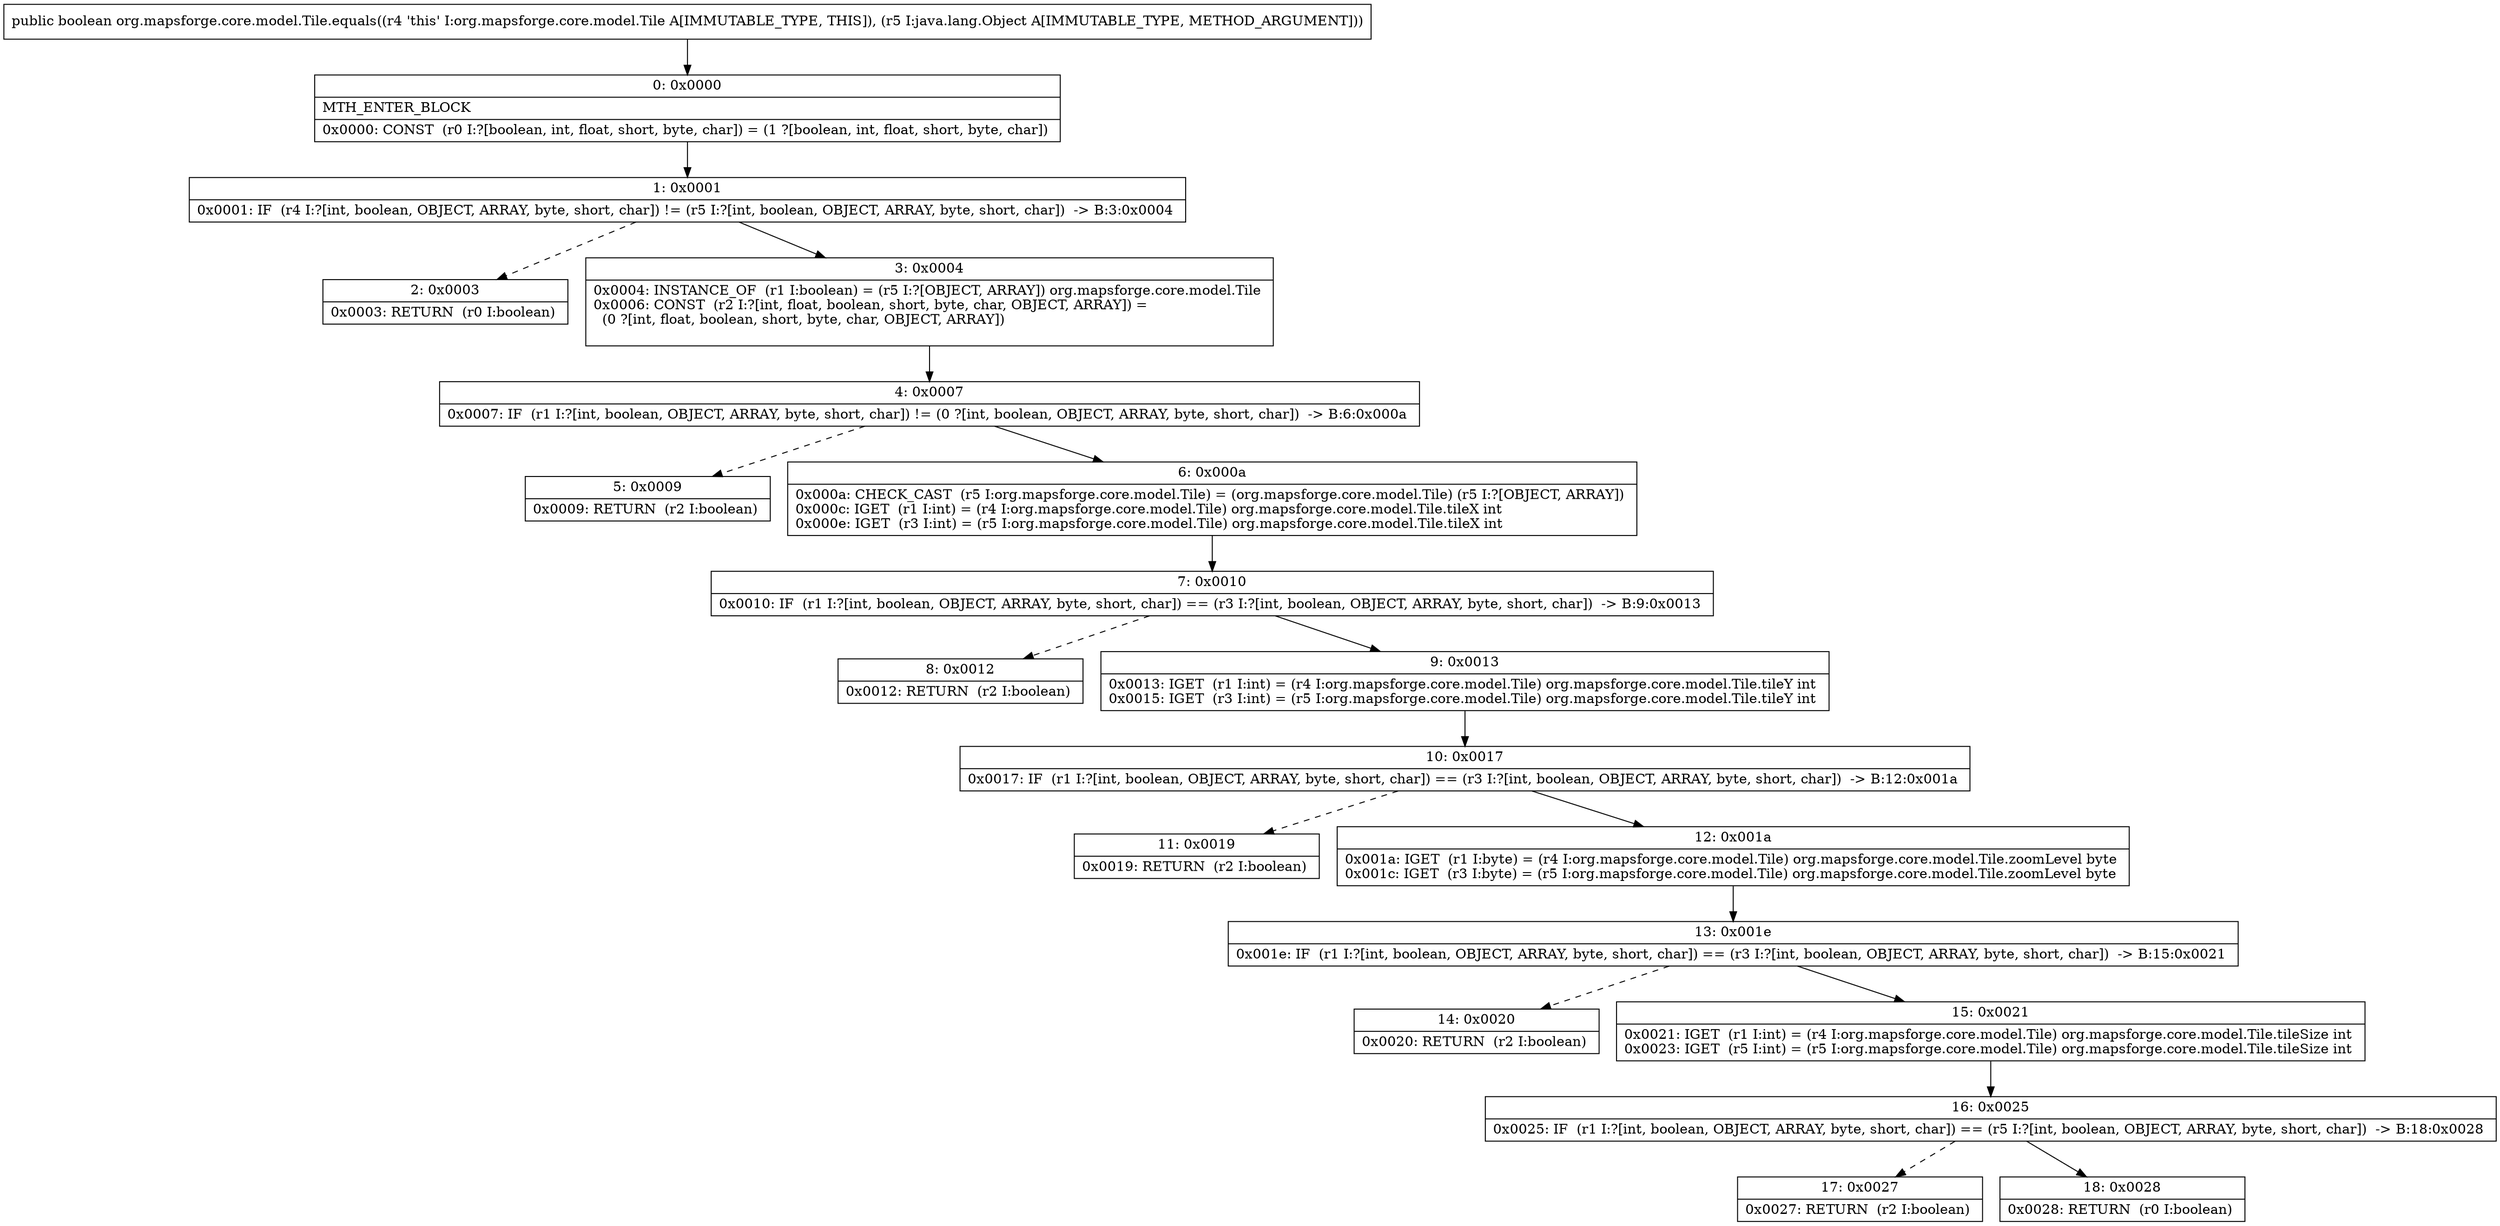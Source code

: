 digraph "CFG fororg.mapsforge.core.model.Tile.equals(Ljava\/lang\/Object;)Z" {
Node_0 [shape=record,label="{0\:\ 0x0000|MTH_ENTER_BLOCK\l|0x0000: CONST  (r0 I:?[boolean, int, float, short, byte, char]) = (1 ?[boolean, int, float, short, byte, char]) \l}"];
Node_1 [shape=record,label="{1\:\ 0x0001|0x0001: IF  (r4 I:?[int, boolean, OBJECT, ARRAY, byte, short, char]) != (r5 I:?[int, boolean, OBJECT, ARRAY, byte, short, char])  \-\> B:3:0x0004 \l}"];
Node_2 [shape=record,label="{2\:\ 0x0003|0x0003: RETURN  (r0 I:boolean) \l}"];
Node_3 [shape=record,label="{3\:\ 0x0004|0x0004: INSTANCE_OF  (r1 I:boolean) = (r5 I:?[OBJECT, ARRAY]) org.mapsforge.core.model.Tile \l0x0006: CONST  (r2 I:?[int, float, boolean, short, byte, char, OBJECT, ARRAY]) = \l  (0 ?[int, float, boolean, short, byte, char, OBJECT, ARRAY])\l \l}"];
Node_4 [shape=record,label="{4\:\ 0x0007|0x0007: IF  (r1 I:?[int, boolean, OBJECT, ARRAY, byte, short, char]) != (0 ?[int, boolean, OBJECT, ARRAY, byte, short, char])  \-\> B:6:0x000a \l}"];
Node_5 [shape=record,label="{5\:\ 0x0009|0x0009: RETURN  (r2 I:boolean) \l}"];
Node_6 [shape=record,label="{6\:\ 0x000a|0x000a: CHECK_CAST  (r5 I:org.mapsforge.core.model.Tile) = (org.mapsforge.core.model.Tile) (r5 I:?[OBJECT, ARRAY]) \l0x000c: IGET  (r1 I:int) = (r4 I:org.mapsforge.core.model.Tile) org.mapsforge.core.model.Tile.tileX int \l0x000e: IGET  (r3 I:int) = (r5 I:org.mapsforge.core.model.Tile) org.mapsforge.core.model.Tile.tileX int \l}"];
Node_7 [shape=record,label="{7\:\ 0x0010|0x0010: IF  (r1 I:?[int, boolean, OBJECT, ARRAY, byte, short, char]) == (r3 I:?[int, boolean, OBJECT, ARRAY, byte, short, char])  \-\> B:9:0x0013 \l}"];
Node_8 [shape=record,label="{8\:\ 0x0012|0x0012: RETURN  (r2 I:boolean) \l}"];
Node_9 [shape=record,label="{9\:\ 0x0013|0x0013: IGET  (r1 I:int) = (r4 I:org.mapsforge.core.model.Tile) org.mapsforge.core.model.Tile.tileY int \l0x0015: IGET  (r3 I:int) = (r5 I:org.mapsforge.core.model.Tile) org.mapsforge.core.model.Tile.tileY int \l}"];
Node_10 [shape=record,label="{10\:\ 0x0017|0x0017: IF  (r1 I:?[int, boolean, OBJECT, ARRAY, byte, short, char]) == (r3 I:?[int, boolean, OBJECT, ARRAY, byte, short, char])  \-\> B:12:0x001a \l}"];
Node_11 [shape=record,label="{11\:\ 0x0019|0x0019: RETURN  (r2 I:boolean) \l}"];
Node_12 [shape=record,label="{12\:\ 0x001a|0x001a: IGET  (r1 I:byte) = (r4 I:org.mapsforge.core.model.Tile) org.mapsforge.core.model.Tile.zoomLevel byte \l0x001c: IGET  (r3 I:byte) = (r5 I:org.mapsforge.core.model.Tile) org.mapsforge.core.model.Tile.zoomLevel byte \l}"];
Node_13 [shape=record,label="{13\:\ 0x001e|0x001e: IF  (r1 I:?[int, boolean, OBJECT, ARRAY, byte, short, char]) == (r3 I:?[int, boolean, OBJECT, ARRAY, byte, short, char])  \-\> B:15:0x0021 \l}"];
Node_14 [shape=record,label="{14\:\ 0x0020|0x0020: RETURN  (r2 I:boolean) \l}"];
Node_15 [shape=record,label="{15\:\ 0x0021|0x0021: IGET  (r1 I:int) = (r4 I:org.mapsforge.core.model.Tile) org.mapsforge.core.model.Tile.tileSize int \l0x0023: IGET  (r5 I:int) = (r5 I:org.mapsforge.core.model.Tile) org.mapsforge.core.model.Tile.tileSize int \l}"];
Node_16 [shape=record,label="{16\:\ 0x0025|0x0025: IF  (r1 I:?[int, boolean, OBJECT, ARRAY, byte, short, char]) == (r5 I:?[int, boolean, OBJECT, ARRAY, byte, short, char])  \-\> B:18:0x0028 \l}"];
Node_17 [shape=record,label="{17\:\ 0x0027|0x0027: RETURN  (r2 I:boolean) \l}"];
Node_18 [shape=record,label="{18\:\ 0x0028|0x0028: RETURN  (r0 I:boolean) \l}"];
MethodNode[shape=record,label="{public boolean org.mapsforge.core.model.Tile.equals((r4 'this' I:org.mapsforge.core.model.Tile A[IMMUTABLE_TYPE, THIS]), (r5 I:java.lang.Object A[IMMUTABLE_TYPE, METHOD_ARGUMENT])) }"];
MethodNode -> Node_0;
Node_0 -> Node_1;
Node_1 -> Node_2[style=dashed];
Node_1 -> Node_3;
Node_3 -> Node_4;
Node_4 -> Node_5[style=dashed];
Node_4 -> Node_6;
Node_6 -> Node_7;
Node_7 -> Node_8[style=dashed];
Node_7 -> Node_9;
Node_9 -> Node_10;
Node_10 -> Node_11[style=dashed];
Node_10 -> Node_12;
Node_12 -> Node_13;
Node_13 -> Node_14[style=dashed];
Node_13 -> Node_15;
Node_15 -> Node_16;
Node_16 -> Node_17[style=dashed];
Node_16 -> Node_18;
}

